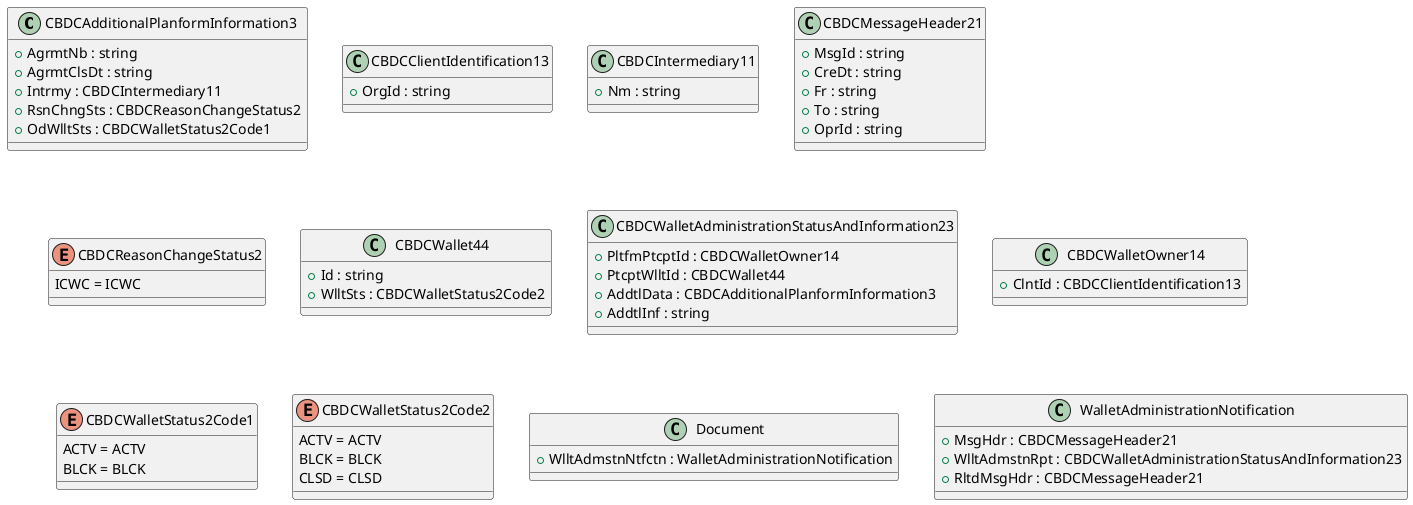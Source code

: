 @startuml

class CBDCAdditionalPlanformInformation3 {
    +AgrmtNb : string
    +AgrmtClsDt : string
    +Intrmy : CBDCIntermediary11
    +RsnChngSts : CBDCReasonChangeStatus2
    +OdWlltSts : CBDCWalletStatus2Code1
}
class CBDCClientIdentification13 {
    +OrgId : string
}
class CBDCIntermediary11 {
    +Nm : string
}
class CBDCMessageHeader21 {
    +MsgId : string
    +CreDt : string
    +Fr : string
    +To : string
    +OprId : string
}
enum CBDCReasonChangeStatus2 {
    ICWC = ICWC
}
class CBDCWallet44 {
    +Id : string
    +WlltSts : CBDCWalletStatus2Code2
}
class CBDCWalletAdministrationStatusAndInformation23 {
    +PltfmPtcptId : CBDCWalletOwner14
    +PtcptWlltId : CBDCWallet44
    +AddtlData : CBDCAdditionalPlanformInformation3
    +AddtlInf : string
}
class CBDCWalletOwner14 {
    +ClntId : CBDCClientIdentification13
}
enum CBDCWalletStatus2Code1 {
    ACTV = ACTV
    BLCK = BLCK
}
enum CBDCWalletStatus2Code2 {
    ACTV = ACTV
    BLCK = BLCK
    CLSD = CLSD
}
class Document {
    +WlltAdmstnNtfctn : WalletAdministrationNotification
}
class WalletAdministrationNotification {
    +MsgHdr : CBDCMessageHeader21
    +WlltAdmstnRpt : CBDCWalletAdministrationStatusAndInformation23
    +RltdMsgHdr : CBDCMessageHeader21
}

@enduml
